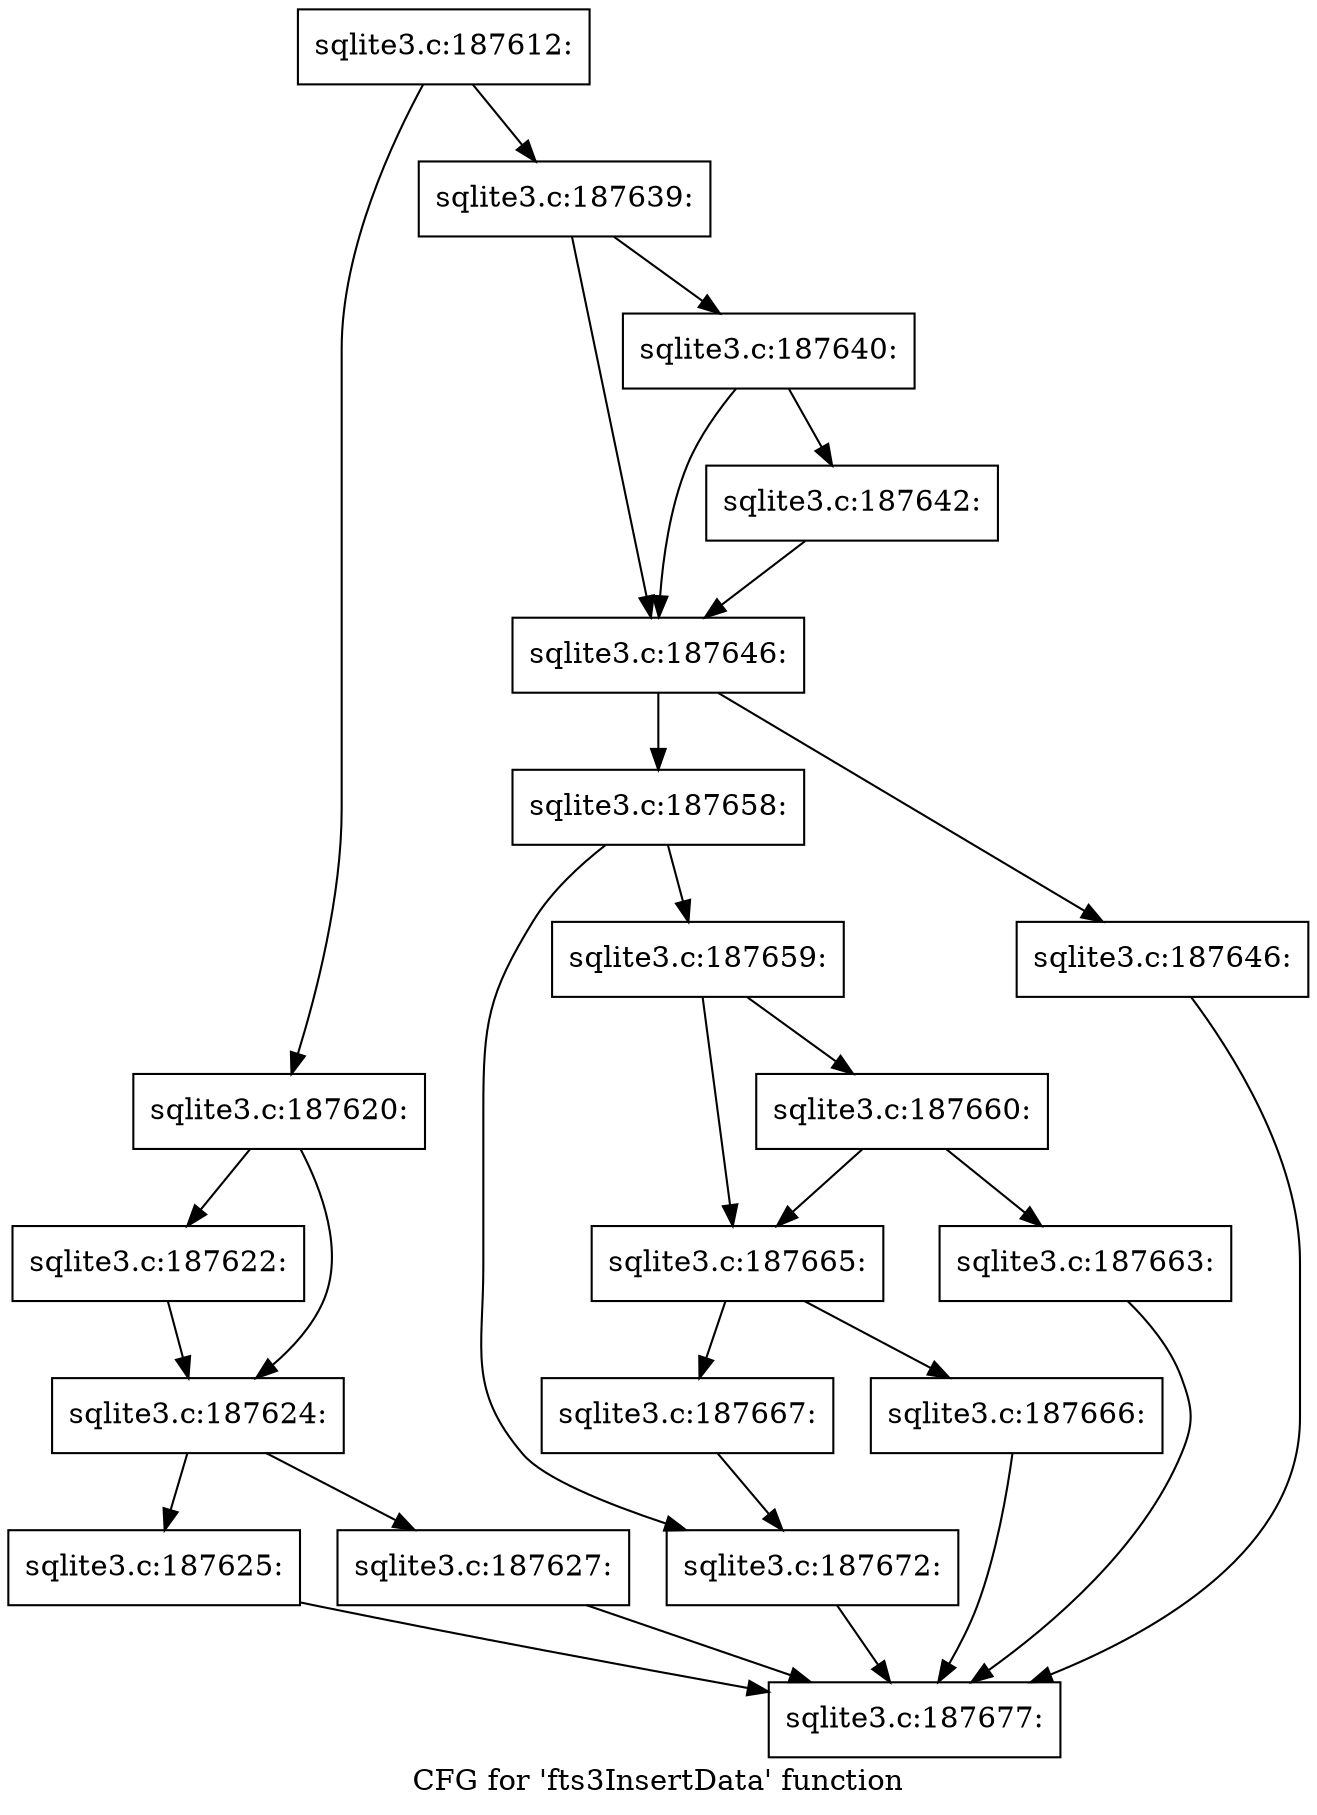 digraph "CFG for 'fts3InsertData' function" {
	label="CFG for 'fts3InsertData' function";

	Node0x55c0fb220390 [shape=record,label="{sqlite3.c:187612:}"];
	Node0x55c0fb220390 -> Node0x55c0fb22c7f0;
	Node0x55c0fb220390 -> Node0x55c0fb22c840;
	Node0x55c0fb22c7f0 [shape=record,label="{sqlite3.c:187620:}"];
	Node0x55c0fb22c7f0 -> Node0x55c0fb22d570;
	Node0x55c0fb22c7f0 -> Node0x55c0fb22d5c0;
	Node0x55c0fb22d570 [shape=record,label="{sqlite3.c:187622:}"];
	Node0x55c0fb22d570 -> Node0x55c0fb22d5c0;
	Node0x55c0fb22d5c0 [shape=record,label="{sqlite3.c:187624:}"];
	Node0x55c0fb22d5c0 -> Node0x55c0fb22de00;
	Node0x55c0fb22d5c0 -> Node0x55c0fb22de50;
	Node0x55c0fb22de00 [shape=record,label="{sqlite3.c:187625:}"];
	Node0x55c0fb22de00 -> Node0x55c0fb228880;
	Node0x55c0fb22de50 [shape=record,label="{sqlite3.c:187627:}"];
	Node0x55c0fb22de50 -> Node0x55c0fb228880;
	Node0x55c0fb22c840 [shape=record,label="{sqlite3.c:187639:}"];
	Node0x55c0fb22c840 -> Node0x55c0fb22ef30;
	Node0x55c0fb22c840 -> Node0x55c0fb22eee0;
	Node0x55c0fb22ef30 [shape=record,label="{sqlite3.c:187640:}"];
	Node0x55c0fb22ef30 -> Node0x55c0fb22ee90;
	Node0x55c0fb22ef30 -> Node0x55c0fb22eee0;
	Node0x55c0fb22ee90 [shape=record,label="{sqlite3.c:187642:}"];
	Node0x55c0fb22ee90 -> Node0x55c0fb22eee0;
	Node0x55c0fb22eee0 [shape=record,label="{sqlite3.c:187646:}"];
	Node0x55c0fb22eee0 -> Node0x55c0fb2302b0;
	Node0x55c0fb22eee0 -> Node0x55c0fb230300;
	Node0x55c0fb2302b0 [shape=record,label="{sqlite3.c:187646:}"];
	Node0x55c0fb2302b0 -> Node0x55c0fb228880;
	Node0x55c0fb230300 [shape=record,label="{sqlite3.c:187658:}"];
	Node0x55c0fb230300 -> Node0x55c0fb230830;
	Node0x55c0fb230300 -> Node0x55c0fb230880;
	Node0x55c0fb230830 [shape=record,label="{sqlite3.c:187659:}"];
	Node0x55c0fb230830 -> Node0x55c0fb231270;
	Node0x55c0fb230830 -> Node0x55c0fb231220;
	Node0x55c0fb231270 [shape=record,label="{sqlite3.c:187660:}"];
	Node0x55c0fb231270 -> Node0x55c0fb2311d0;
	Node0x55c0fb231270 -> Node0x55c0fb231220;
	Node0x55c0fb2311d0 [shape=record,label="{sqlite3.c:187663:}"];
	Node0x55c0fb2311d0 -> Node0x55c0fb228880;
	Node0x55c0fb231220 [shape=record,label="{sqlite3.c:187665:}"];
	Node0x55c0fb231220 -> Node0x55c0fb232630;
	Node0x55c0fb231220 -> Node0x55c0fb232680;
	Node0x55c0fb232630 [shape=record,label="{sqlite3.c:187666:}"];
	Node0x55c0fb232630 -> Node0x55c0fb228880;
	Node0x55c0fb232680 [shape=record,label="{sqlite3.c:187667:}"];
	Node0x55c0fb232680 -> Node0x55c0fb230880;
	Node0x55c0fb230880 [shape=record,label="{sqlite3.c:187672:}"];
	Node0x55c0fb230880 -> Node0x55c0fb228880;
	Node0x55c0fb228880 [shape=record,label="{sqlite3.c:187677:}"];
}
